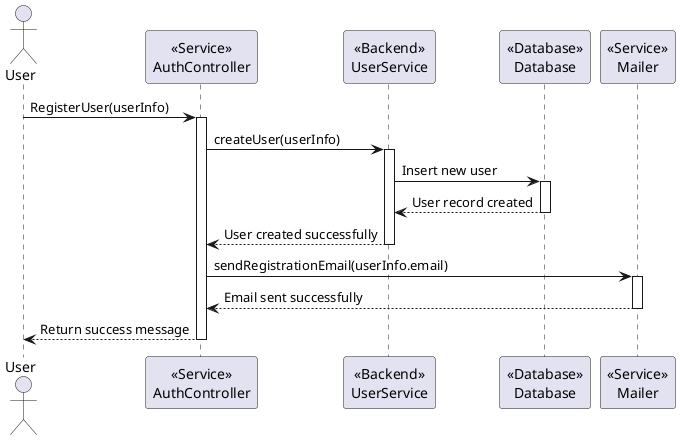@startuml

actor User

participant AuthController as "<<Service>>\nAuthController"
participant UserService as "<<Backend>>\nUserService"
participant Database as "<<Database>>\nDatabase"
participant Mailer as "<<Service>>\nMailer"

User -> AuthController: RegisterUser(userInfo)
activate AuthController

AuthController -> UserService: createUser(userInfo)
activate UserService

UserService -> Database: Insert new user
activate Database

Database --> UserService: User record created
deactivate Database

UserService --> AuthController: User created successfully
deactivate UserService

AuthController -> Mailer: sendRegistrationEmail(userInfo.email)
activate Mailer

Mailer --> AuthController: Email sent successfully
deactivate Mailer

AuthController --> User: Return success message
deactivate AuthController

@enduml
